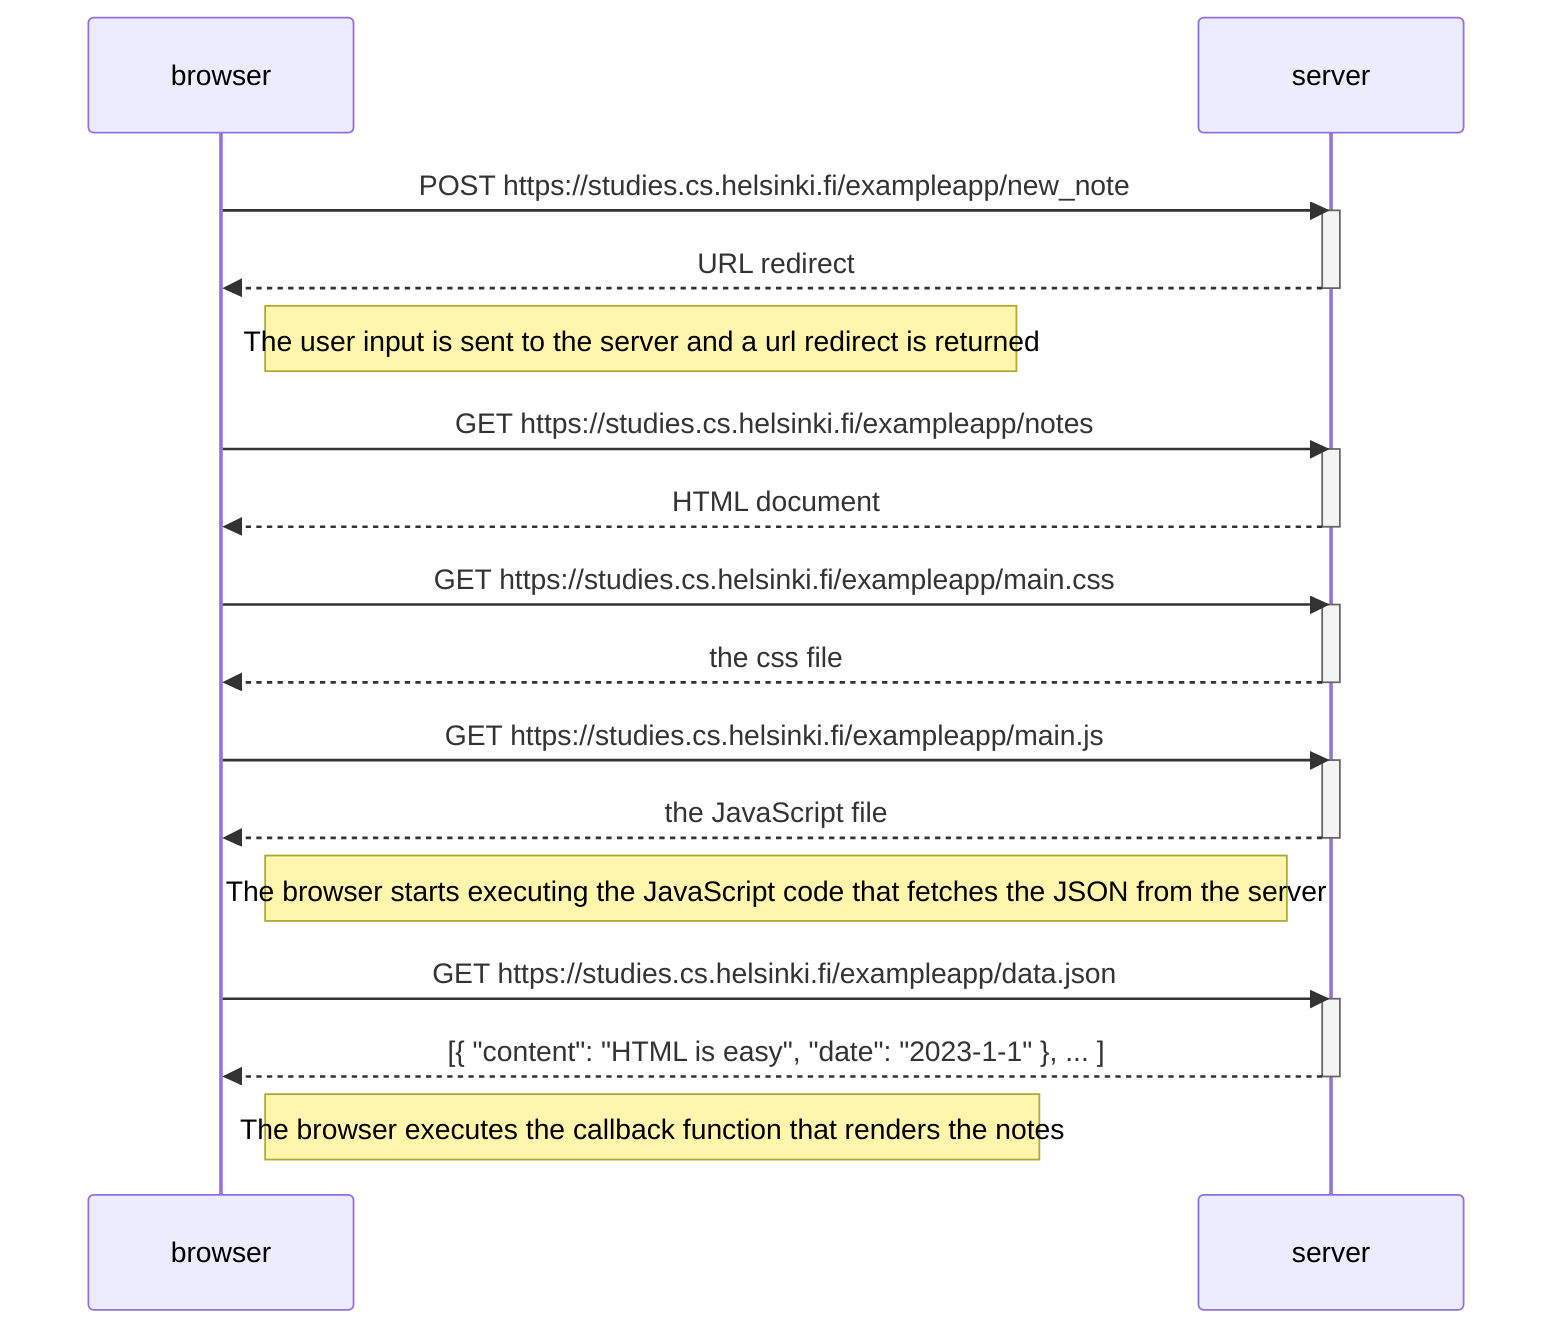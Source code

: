 sequenceDiagram
  participant browser
  participant server

  browser->>server: POST https://studies.cs.helsinki.fi/exampleapp/new_note
  activate server
  server-->>browser: URL redirect
  deactivate server

  Note right of browser: The user input is sent to the server and a url redirect is returned


  browser->>server: GET https://studies.cs.helsinki.fi/exampleapp/notes
  activate server
  server-->>browser: HTML document
  deactivate server

  browser->>server: GET https://studies.cs.helsinki.fi/exampleapp/main.css
  activate server
  server-->>browser: the css file
  deactivate server

  browser->>server: GET https://studies.cs.helsinki.fi/exampleapp/main.js
  activate server
  server-->>browser: the JavaScript file
  deactivate server

  Note right of browser: The browser starts executing the JavaScript code that fetches the JSON from the server

  browser->>server: GET https://studies.cs.helsinki.fi/exampleapp/data.json
  activate server
  server-->>browser: [{ "content": "HTML is easy", "date": "2023-1-1" }, ... ]
  deactivate server

  Note right of browser: The browser executes the callback function that renders the notes